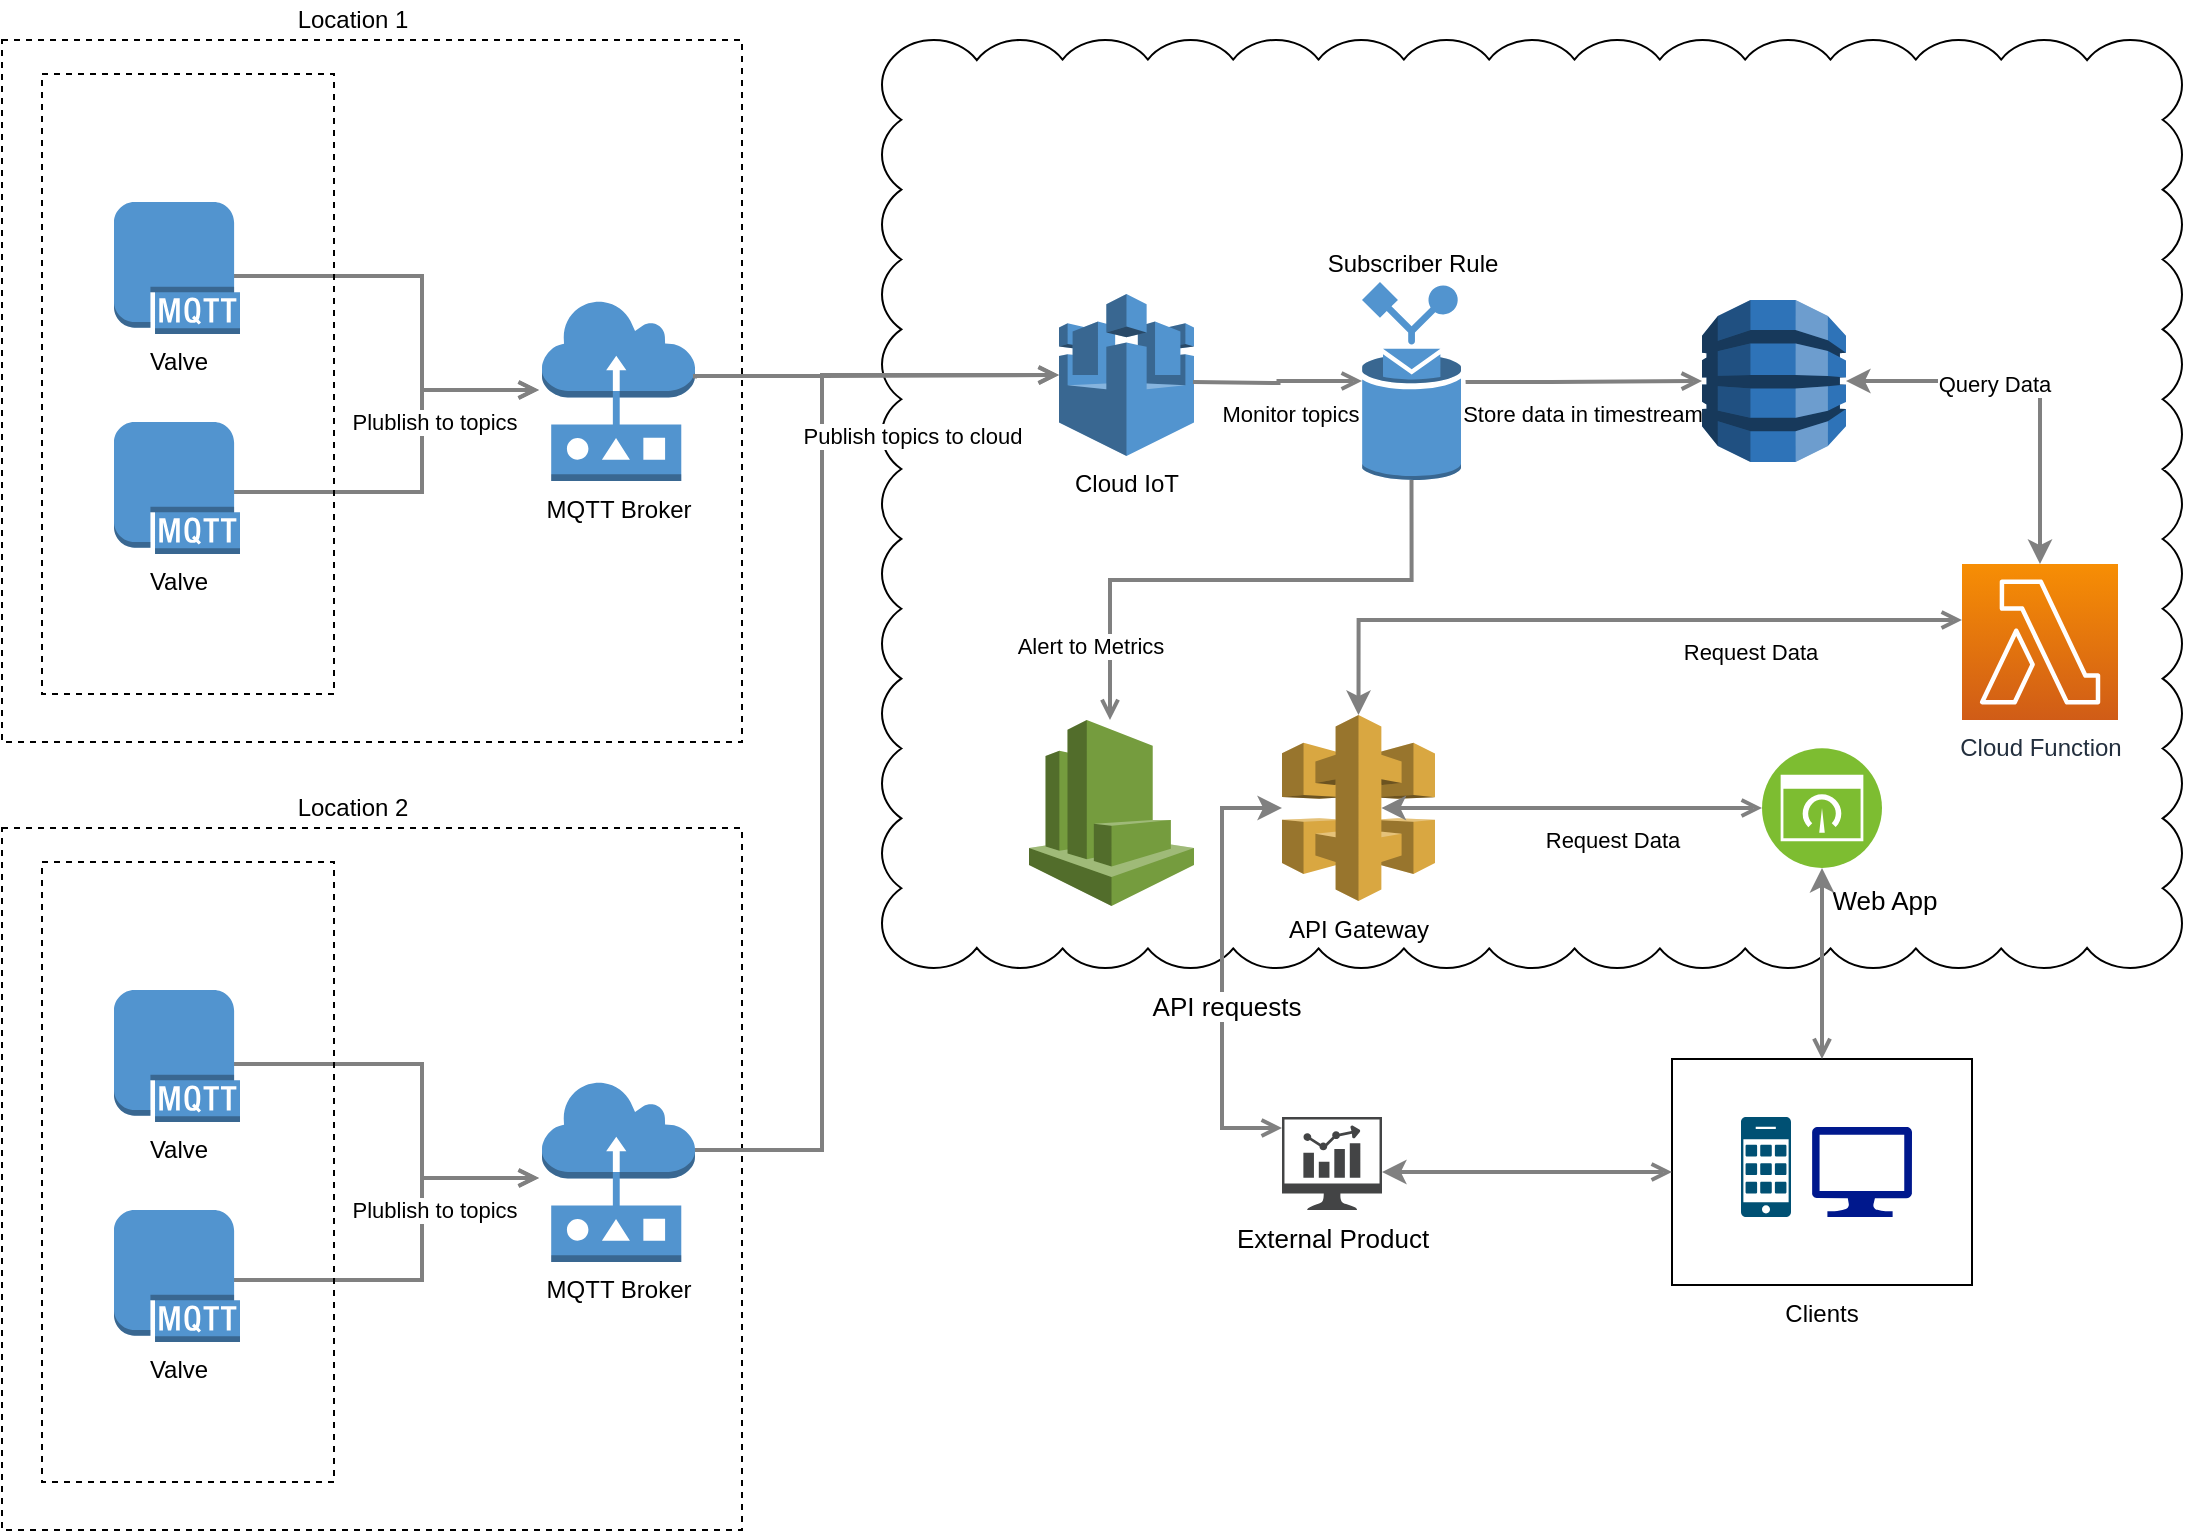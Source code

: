<mxfile version="14.9.1" type="github">
  <diagram id="Ht1M8jgEwFfnCIfOTk4-" name="Page-1">
    <mxGraphModel dx="1422" dy="1593" grid="1" gridSize="10" guides="1" tooltips="1" connect="1" arrows="1" fold="1" page="1" pageScale="1" pageWidth="1169" pageHeight="827" math="0" shadow="0">
      <root>
        <mxCell id="0" />
        <mxCell id="1" parent="0" />
        <mxCell id="oc2KEHiFoT-k8S5DnZOh-53" value="Clients" style="rounded=0;whiteSpace=wrap;html=1;labelPosition=center;verticalLabelPosition=bottom;align=center;verticalAlign=top;" vertex="1" parent="1">
          <mxGeometry x="855" y="-254.5" width="150" height="113" as="geometry" />
        </mxCell>
        <mxCell id="oc2KEHiFoT-k8S5DnZOh-27" value="" style="whiteSpace=wrap;html=1;shape=mxgraph.basic.cloud_rect" vertex="1" parent="1">
          <mxGeometry x="460" y="-764" width="650" height="464" as="geometry" />
        </mxCell>
        <mxCell id="oc2KEHiFoT-k8S5DnZOh-9" value="" style="rounded=0;whiteSpace=wrap;html=1;dashed=1;labelBackgroundColor=#ffffff;fillColor=none;gradientColor=none;" vertex="1" parent="1">
          <mxGeometry x="20" y="-764" width="370" height="351" as="geometry" />
        </mxCell>
        <mxCell id="oc2KEHiFoT-k8S5DnZOh-19" value="" style="rounded=0;whiteSpace=wrap;html=1;dashed=1;labelBackgroundColor=#ffffff;fillColor=none;gradientColor=none;" vertex="1" parent="1">
          <mxGeometry x="20" y="-370" width="370" height="351" as="geometry" />
        </mxCell>
        <mxCell id="UEzPUAAOIrF-is8g5C7q-172" style="edgeStyle=orthogonalEdgeStyle;rounded=0;orthogonalLoop=1;jettySize=auto;html=1;startArrow=none;startFill=0;endArrow=open;endFill=0;strokeColor=#808080;strokeWidth=2;" parent="1" edge="1">
          <mxGeometry relative="1" as="geometry">
            <Array as="points">
              <mxPoint x="230" y="-646" />
              <mxPoint x="230" y="-589" />
            </Array>
            <mxPoint x="131" y="-646" as="sourcePoint" />
            <mxPoint x="288.5" y="-589" as="targetPoint" />
          </mxGeometry>
        </mxCell>
        <mxCell id="UEzPUAAOIrF-is8g5C7q-173" style="edgeStyle=orthogonalEdgeStyle;rounded=0;orthogonalLoop=1;jettySize=auto;html=1;startArrow=none;startFill=0;endArrow=open;endFill=0;strokeColor=#808080;strokeWidth=2;" parent="1" edge="1">
          <mxGeometry relative="1" as="geometry">
            <Array as="points">
              <mxPoint x="230" y="-538" />
              <mxPoint x="230" y="-589" />
            </Array>
            <mxPoint x="131" y="-538" as="sourcePoint" />
            <mxPoint x="288.5" y="-589" as="targetPoint" />
          </mxGeometry>
        </mxCell>
        <mxCell id="oc2KEHiFoT-k8S5DnZOh-8" value="Plublish to topics" style="edgeLabel;html=1;align=center;verticalAlign=middle;resizable=0;points=[];" vertex="1" connectable="0" parent="UEzPUAAOIrF-is8g5C7q-173">
          <mxGeometry x="0.602" y="1" relative="1" as="geometry">
            <mxPoint x="-11" y="17" as="offset" />
          </mxGeometry>
        </mxCell>
        <mxCell id="UEzPUAAOIrF-is8g5C7q-155" value="" style="rounded=0;whiteSpace=wrap;html=1;dashed=1;labelBackgroundColor=#ffffff;fillColor=none;gradientColor=none;" parent="1" vertex="1">
          <mxGeometry x="40" y="-747" width="146" height="310" as="geometry" />
        </mxCell>
        <mxCell id="oc2KEHiFoT-k8S5DnZOh-1" value="Valve" style="outlineConnect=0;dashed=0;verticalLabelPosition=bottom;verticalAlign=top;align=center;html=1;shape=mxgraph.aws3.mqtt_protocol;fillColor=#5294CF;gradientColor=none;" vertex="1" parent="1">
          <mxGeometry x="76" y="-683" width="63" height="66" as="geometry" />
        </mxCell>
        <mxCell id="oc2KEHiFoT-k8S5DnZOh-2" value="MQTT Broker" style="outlineConnect=0;dashed=0;verticalLabelPosition=bottom;verticalAlign=top;align=center;html=1;shape=mxgraph.aws3.sensor;fillColor=#5294CF;gradientColor=none;" vertex="1" parent="1">
          <mxGeometry x="290" y="-633.5" width="76.5" height="90" as="geometry" />
        </mxCell>
        <mxCell id="oc2KEHiFoT-k8S5DnZOh-3" value="Valve" style="outlineConnect=0;dashed=0;verticalLabelPosition=bottom;verticalAlign=top;align=center;html=1;shape=mxgraph.aws3.mqtt_protocol;fillColor=#5294CF;gradientColor=none;" vertex="1" parent="1">
          <mxGeometry x="76" y="-573" width="63" height="66" as="geometry" />
        </mxCell>
        <mxCell id="oc2KEHiFoT-k8S5DnZOh-10" value="Location 1" style="text;html=1;align=center;verticalAlign=middle;resizable=0;points=[];autosize=1;strokeColor=none;" vertex="1" parent="1">
          <mxGeometry x="160" y="-784" width="70" height="20" as="geometry" />
        </mxCell>
        <mxCell id="oc2KEHiFoT-k8S5DnZOh-11" value="Cloud IoT" style="outlineConnect=0;dashed=0;verticalLabelPosition=bottom;verticalAlign=top;align=center;html=1;shape=mxgraph.aws3.aws_iot;fillColor=#5294CF;gradientColor=none;" vertex="1" parent="1">
          <mxGeometry x="548.5" y="-637" width="67.5" height="81" as="geometry" />
        </mxCell>
        <mxCell id="oc2KEHiFoT-k8S5DnZOh-12" style="edgeStyle=orthogonalEdgeStyle;rounded=0;orthogonalLoop=1;jettySize=auto;html=1;startArrow=none;startFill=0;endArrow=open;endFill=0;strokeColor=#808080;strokeWidth=2;" edge="1" parent="1">
          <mxGeometry relative="1" as="geometry">
            <Array as="points">
              <mxPoint x="230" y="-252" />
              <mxPoint x="230" y="-195" />
            </Array>
            <mxPoint x="131" y="-252" as="sourcePoint" />
            <mxPoint x="288.5" y="-195" as="targetPoint" />
          </mxGeometry>
        </mxCell>
        <mxCell id="oc2KEHiFoT-k8S5DnZOh-13" style="edgeStyle=orthogonalEdgeStyle;rounded=0;orthogonalLoop=1;jettySize=auto;html=1;startArrow=none;startFill=0;endArrow=open;endFill=0;strokeColor=#808080;strokeWidth=2;" edge="1" parent="1">
          <mxGeometry relative="1" as="geometry">
            <Array as="points">
              <mxPoint x="230" y="-144" />
              <mxPoint x="230" y="-195" />
            </Array>
            <mxPoint x="131" y="-144" as="sourcePoint" />
            <mxPoint x="288.5" y="-195" as="targetPoint" />
          </mxGeometry>
        </mxCell>
        <mxCell id="oc2KEHiFoT-k8S5DnZOh-14" value="Plublish to topics" style="edgeLabel;html=1;align=center;verticalAlign=middle;resizable=0;points=[];" vertex="1" connectable="0" parent="oc2KEHiFoT-k8S5DnZOh-13">
          <mxGeometry x="0.602" y="1" relative="1" as="geometry">
            <mxPoint x="-11" y="17" as="offset" />
          </mxGeometry>
        </mxCell>
        <mxCell id="oc2KEHiFoT-k8S5DnZOh-15" value="" style="rounded=0;whiteSpace=wrap;html=1;dashed=1;labelBackgroundColor=#ffffff;fillColor=none;gradientColor=none;" vertex="1" parent="1">
          <mxGeometry x="40" y="-353" width="146" height="310" as="geometry" />
        </mxCell>
        <mxCell id="oc2KEHiFoT-k8S5DnZOh-16" value="Valve" style="outlineConnect=0;dashed=0;verticalLabelPosition=bottom;verticalAlign=top;align=center;html=1;shape=mxgraph.aws3.mqtt_protocol;fillColor=#5294CF;gradientColor=none;" vertex="1" parent="1">
          <mxGeometry x="76" y="-289" width="63" height="66" as="geometry" />
        </mxCell>
        <mxCell id="oc2KEHiFoT-k8S5DnZOh-17" value="MQTT Broker" style="outlineConnect=0;dashed=0;verticalLabelPosition=bottom;verticalAlign=top;align=center;html=1;shape=mxgraph.aws3.sensor;fillColor=#5294CF;gradientColor=none;" vertex="1" parent="1">
          <mxGeometry x="290" y="-243" width="76.5" height="90" as="geometry" />
        </mxCell>
        <mxCell id="oc2KEHiFoT-k8S5DnZOh-18" value="Valve" style="outlineConnect=0;dashed=0;verticalLabelPosition=bottom;verticalAlign=top;align=center;html=1;shape=mxgraph.aws3.mqtt_protocol;fillColor=#5294CF;gradientColor=none;" vertex="1" parent="1">
          <mxGeometry x="76" y="-179" width="63" height="66" as="geometry" />
        </mxCell>
        <mxCell id="oc2KEHiFoT-k8S5DnZOh-20" value="Location 2" style="text;html=1;align=center;verticalAlign=middle;resizable=0;points=[];autosize=1;strokeColor=none;" vertex="1" parent="1">
          <mxGeometry x="160" y="-390" width="70" height="20" as="geometry" />
        </mxCell>
        <mxCell id="oc2KEHiFoT-k8S5DnZOh-22" style="edgeStyle=orthogonalEdgeStyle;rounded=0;orthogonalLoop=1;jettySize=auto;html=1;startArrow=none;startFill=0;endArrow=open;endFill=0;strokeColor=#808080;strokeWidth=2;entryX=0;entryY=0.5;entryDx=0;entryDy=0;entryPerimeter=0;" edge="1" parent="1" target="oc2KEHiFoT-k8S5DnZOh-11">
          <mxGeometry relative="1" as="geometry">
            <Array as="points">
              <mxPoint x="430" y="-209" />
              <mxPoint x="430" y="-596" />
            </Array>
            <mxPoint x="366.5" y="-209" as="sourcePoint" />
            <mxPoint x="540" y="-420" as="targetPoint" />
          </mxGeometry>
        </mxCell>
        <mxCell id="oc2KEHiFoT-k8S5DnZOh-23" value="Publish topics to cloud" style="edgeLabel;html=1;align=center;verticalAlign=middle;resizable=0;points=[];" vertex="1" connectable="0" parent="oc2KEHiFoT-k8S5DnZOh-22">
          <mxGeometry x="0.602" y="1" relative="1" as="geometry">
            <mxPoint x="40" y="31" as="offset" />
          </mxGeometry>
        </mxCell>
        <mxCell id="oc2KEHiFoT-k8S5DnZOh-28" value="Subscriber Rule" style="outlineConnect=0;dashed=0;verticalLabelPosition=top;verticalAlign=bottom;align=center;html=1;shape=mxgraph.aws3.rule;fillColor=#5294CF;gradientColor=none;flipV=0;labelPosition=center;" vertex="1" parent="1">
          <mxGeometry x="700" y="-643" width="49.5" height="99" as="geometry" />
        </mxCell>
        <mxCell id="oc2KEHiFoT-k8S5DnZOh-29" value="" style="outlineConnect=0;dashed=0;verticalLabelPosition=bottom;verticalAlign=top;align=center;html=1;shape=mxgraph.aws3.cloudwatch;fillColor=#759C3E;gradientColor=none;" vertex="1" parent="1">
          <mxGeometry x="533.5" y="-424" width="82.5" height="93" as="geometry" />
        </mxCell>
        <mxCell id="oc2KEHiFoT-k8S5DnZOh-31" style="edgeStyle=orthogonalEdgeStyle;rounded=0;orthogonalLoop=1;jettySize=auto;html=1;startArrow=none;startFill=0;endArrow=open;endFill=0;strokeColor=#808080;strokeWidth=2;exitX=0.5;exitY=1;exitDx=0;exitDy=0;exitPerimeter=0;" edge="1" parent="1" source="oc2KEHiFoT-k8S5DnZOh-28" target="oc2KEHiFoT-k8S5DnZOh-29">
          <mxGeometry relative="1" as="geometry">
            <Array as="points">
              <mxPoint x="725" y="-494" />
              <mxPoint x="574" y="-494" />
            </Array>
            <mxPoint x="719.5" y="-294.5" as="sourcePoint" />
            <mxPoint x="877" y="-345.5" as="targetPoint" />
          </mxGeometry>
        </mxCell>
        <mxCell id="oc2KEHiFoT-k8S5DnZOh-32" value="Alert to Metrics" style="edgeLabel;html=1;align=center;verticalAlign=middle;resizable=0;points=[];" vertex="1" connectable="0" parent="oc2KEHiFoT-k8S5DnZOh-31">
          <mxGeometry x="0.602" y="1" relative="1" as="geometry">
            <mxPoint x="-11" y="17" as="offset" />
          </mxGeometry>
        </mxCell>
        <mxCell id="oc2KEHiFoT-k8S5DnZOh-33" style="edgeStyle=orthogonalEdgeStyle;rounded=0;orthogonalLoop=1;jettySize=auto;html=1;startArrow=none;startFill=0;endArrow=open;endFill=0;strokeColor=#808080;strokeWidth=2;" edge="1" parent="1" target="oc2KEHiFoT-k8S5DnZOh-28">
          <mxGeometry relative="1" as="geometry">
            <Array as="points" />
            <mxPoint x="615.5" y="-593" as="sourcePoint" />
            <mxPoint x="773" y="-644" as="targetPoint" />
          </mxGeometry>
        </mxCell>
        <mxCell id="oc2KEHiFoT-k8S5DnZOh-34" value="Monitor topics" style="edgeLabel;html=1;align=center;verticalAlign=middle;resizable=0;points=[];" vertex="1" connectable="0" parent="oc2KEHiFoT-k8S5DnZOh-33">
          <mxGeometry x="0.602" y="1" relative="1" as="geometry">
            <mxPoint x="-19" y="17" as="offset" />
          </mxGeometry>
        </mxCell>
        <mxCell id="oc2KEHiFoT-k8S5DnZOh-37" value="" style="outlineConnect=0;dashed=0;verticalLabelPosition=bottom;verticalAlign=top;align=center;html=1;shape=mxgraph.aws3.dynamo_db;fillColor=#2E73B8;gradientColor=none;" vertex="1" parent="1">
          <mxGeometry x="870" y="-634" width="72" height="81" as="geometry" />
        </mxCell>
        <mxCell id="oc2KEHiFoT-k8S5DnZOh-38" style="edgeStyle=orthogonalEdgeStyle;rounded=0;orthogonalLoop=1;jettySize=auto;html=1;startArrow=none;startFill=0;endArrow=open;endFill=0;strokeColor=#808080;strokeWidth=2;entryX=0;entryY=0.5;entryDx=0;entryDy=0;entryPerimeter=0;" edge="1" parent="1" target="oc2KEHiFoT-k8S5DnZOh-37">
          <mxGeometry relative="1" as="geometry">
            <Array as="points">
              <mxPoint x="753" y="-593" />
              <mxPoint x="795" y="-593" />
            </Array>
            <mxPoint x="752.75" y="-594" as="sourcePoint" />
            <mxPoint x="837.25" y="-594.5" as="targetPoint" />
          </mxGeometry>
        </mxCell>
        <mxCell id="oc2KEHiFoT-k8S5DnZOh-39" value="Store data in timestream" style="edgeLabel;html=1;align=center;verticalAlign=middle;resizable=0;points=[];" vertex="1" connectable="0" parent="oc2KEHiFoT-k8S5DnZOh-38">
          <mxGeometry x="0.602" y="1" relative="1" as="geometry">
            <mxPoint x="-37" y="17" as="offset" />
          </mxGeometry>
        </mxCell>
        <mxCell id="oc2KEHiFoT-k8S5DnZOh-40" value="API Gateway" style="outlineConnect=0;dashed=0;verticalLabelPosition=bottom;verticalAlign=top;align=center;html=1;shape=mxgraph.aws3.api_gateway;fillColor=#D9A741;gradientColor=none;" vertex="1" parent="1">
          <mxGeometry x="660" y="-426.5" width="76.5" height="93" as="geometry" />
        </mxCell>
        <mxCell id="oc2KEHiFoT-k8S5DnZOh-41" style="edgeStyle=orthogonalEdgeStyle;rounded=0;orthogonalLoop=1;jettySize=auto;html=1;startArrow=classic;startFill=1;endArrow=open;endFill=0;strokeColor=#808080;strokeWidth=2;exitX=0.5;exitY=0;exitDx=0;exitDy=0;exitPerimeter=0;" edge="1" parent="1" source="oc2KEHiFoT-k8S5DnZOh-40">
          <mxGeometry relative="1" as="geometry">
            <Array as="points">
              <mxPoint x="698" y="-474" />
            </Array>
            <mxPoint x="760" y="-474" as="sourcePoint" />
            <mxPoint x="1000" y="-474" as="targetPoint" />
          </mxGeometry>
        </mxCell>
        <mxCell id="oc2KEHiFoT-k8S5DnZOh-42" value="Request Data" style="edgeLabel;html=1;align=center;verticalAlign=middle;resizable=0;points=[];" vertex="1" connectable="0" parent="oc2KEHiFoT-k8S5DnZOh-41">
          <mxGeometry x="0.602" y="1" relative="1" as="geometry">
            <mxPoint x="-37" y="17" as="offset" />
          </mxGeometry>
        </mxCell>
        <mxCell id="oc2KEHiFoT-k8S5DnZOh-44" style="edgeStyle=orthogonalEdgeStyle;rounded=0;orthogonalLoop=1;jettySize=auto;html=1;entryX=1;entryY=0.5;entryDx=0;entryDy=0;entryPerimeter=0;startArrow=classic;startFill=1;strokeColor=#808080;strokeWidth=2;" edge="1" parent="1" source="oc2KEHiFoT-k8S5DnZOh-43" target="oc2KEHiFoT-k8S5DnZOh-37">
          <mxGeometry relative="1" as="geometry">
            <Array as="points">
              <mxPoint x="1039" y="-593" />
            </Array>
          </mxGeometry>
        </mxCell>
        <mxCell id="oc2KEHiFoT-k8S5DnZOh-45" value="Query Data" style="edgeLabel;html=1;align=center;verticalAlign=middle;resizable=0;points=[];" vertex="1" connectable="0" parent="oc2KEHiFoT-k8S5DnZOh-44">
          <mxGeometry x="0.226" y="1" relative="1" as="geometry">
            <mxPoint x="1" as="offset" />
          </mxGeometry>
        </mxCell>
        <mxCell id="oc2KEHiFoT-k8S5DnZOh-43" value="Cloud Function" style="points=[[0,0,0],[0.25,0,0],[0.5,0,0],[0.75,0,0],[1,0,0],[0,1,0],[0.25,1,0],[0.5,1,0],[0.75,1,0],[1,1,0],[0,0.25,0],[0,0.5,0],[0,0.75,0],[1,0.25,0],[1,0.5,0],[1,0.75,0]];outlineConnect=0;fontColor=#232F3E;gradientColor=#F78E04;gradientDirection=north;fillColor=#D05C17;strokeColor=#ffffff;dashed=0;verticalLabelPosition=bottom;verticalAlign=top;align=center;html=1;fontSize=12;fontStyle=0;aspect=fixed;shape=mxgraph.aws4.resourceIcon;resIcon=mxgraph.aws4.lambda;" vertex="1" parent="1">
          <mxGeometry x="1000" y="-502" width="78" height="78" as="geometry" />
        </mxCell>
        <mxCell id="oc2KEHiFoT-k8S5DnZOh-24" style="edgeStyle=orthogonalEdgeStyle;rounded=0;orthogonalLoop=1;jettySize=auto;html=1;startArrow=none;startFill=0;endArrow=open;endFill=0;strokeColor=#808080;strokeWidth=2;exitX=1;exitY=0.43;exitDx=0;exitDy=0;exitPerimeter=0;entryX=0;entryY=0.5;entryDx=0;entryDy=0;entryPerimeter=0;" edge="1" parent="1" source="oc2KEHiFoT-k8S5DnZOh-2" target="oc2KEHiFoT-k8S5DnZOh-11">
          <mxGeometry relative="1" as="geometry">
            <Array as="points">
              <mxPoint x="367" y="-596" />
              <mxPoint x="430" y="-596" />
            </Array>
            <mxPoint x="376.5" y="-199" as="sourcePoint" />
            <mxPoint x="540" y="-419" as="targetPoint" />
          </mxGeometry>
        </mxCell>
        <mxCell id="oc2KEHiFoT-k8S5DnZOh-47" value="&lt;font color=&quot;#000000&quot; style=&quot;font-size: 13px;&quot;&gt;Web App&lt;/font&gt;" style="aspect=fixed;perimeter=ellipsePerimeter;html=1;align=center;shadow=0;dashed=0;fontColor=#4277BB;labelBackgroundColor=#ffffff;fontSize=13;spacingTop=2;image;image=img/lib/ibm/infrastructure/dashboard.svg;labelPosition=center;verticalLabelPosition=bottom;verticalAlign=top;spacingRight=0;spacingLeft=62;" vertex="1" parent="1">
          <mxGeometry x="900" y="-410" width="60" height="60" as="geometry" />
        </mxCell>
        <mxCell id="oc2KEHiFoT-k8S5DnZOh-48" style="edgeStyle=orthogonalEdgeStyle;rounded=0;orthogonalLoop=1;jettySize=auto;html=1;startArrow=classic;startFill=1;endArrow=open;endFill=0;strokeColor=#808080;strokeWidth=2;exitX=0.65;exitY=0.5;exitDx=0;exitDy=0;exitPerimeter=0;entryX=0;entryY=0.5;entryDx=0;entryDy=0;" edge="1" parent="1" source="oc2KEHiFoT-k8S5DnZOh-40" target="oc2KEHiFoT-k8S5DnZOh-47">
          <mxGeometry relative="1" as="geometry">
            <Array as="points">
              <mxPoint x="870" y="-380" />
            </Array>
            <mxPoint x="790" y="-356.25" as="sourcePoint" />
            <mxPoint x="1091.75" y="-403.75" as="targetPoint" />
          </mxGeometry>
        </mxCell>
        <mxCell id="oc2KEHiFoT-k8S5DnZOh-49" value="Request Data" style="edgeLabel;html=1;align=center;verticalAlign=middle;resizable=0;points=[];" vertex="1" connectable="0" parent="oc2KEHiFoT-k8S5DnZOh-48">
          <mxGeometry x="0.602" y="1" relative="1" as="geometry">
            <mxPoint x="-37" y="17" as="offset" />
          </mxGeometry>
        </mxCell>
        <mxCell id="oc2KEHiFoT-k8S5DnZOh-51" value="" style="points=[[0.015,0.015,0],[0.985,0.015,0],[0.985,0.985,0],[0.015,0.985,0],[0.25,0,0],[0.5,0,0],[0.75,0,0],[1,0.25,0],[1,0.5,0],[1,0.75,0],[0.75,1,0],[0.5,1,0],[0.25,1,0],[0,0.75,0],[0,0.5,0],[0,0.25,0]];verticalLabelPosition=bottom;html=1;verticalAlign=top;aspect=fixed;align=center;pointerEvents=1;shape=mxgraph.cisco19.cell_phone;fillColor=#005073;strokeColor=none;" vertex="1" parent="1">
          <mxGeometry x="889.5" y="-225.5" width="25" height="50" as="geometry" />
        </mxCell>
        <mxCell id="oc2KEHiFoT-k8S5DnZOh-52" value="" style="aspect=fixed;pointerEvents=1;shadow=0;dashed=0;html=1;strokeColor=none;labelPosition=center;verticalLabelPosition=bottom;verticalAlign=top;align=center;fillColor=#00188D;shape=mxgraph.azure.computer" vertex="1" parent="1">
          <mxGeometry x="925" y="-220.5" width="50" height="45" as="geometry" />
        </mxCell>
        <mxCell id="oc2KEHiFoT-k8S5DnZOh-54" style="edgeStyle=orthogonalEdgeStyle;rounded=0;orthogonalLoop=1;jettySize=auto;html=1;startArrow=classic;startFill=1;endArrow=open;endFill=0;strokeColor=#808080;strokeWidth=2;exitX=0.5;exitY=1;exitDx=0;exitDy=0;entryX=0.5;entryY=0;entryDx=0;entryDy=0;" edge="1" parent="1" source="oc2KEHiFoT-k8S5DnZOh-47" target="oc2KEHiFoT-k8S5DnZOh-53">
          <mxGeometry relative="1" as="geometry">
            <Array as="points">
              <mxPoint x="930" y="-270" />
              <mxPoint x="930" y="-270" />
            </Array>
            <mxPoint x="590.005" y="-153" as="sourcePoint" />
            <mxPoint x="780.28" y="-153" as="targetPoint" />
          </mxGeometry>
        </mxCell>
        <mxCell id="oc2KEHiFoT-k8S5DnZOh-60" value="External Product" style="pointerEvents=1;shadow=0;dashed=0;html=1;strokeColor=none;fillColor=#434445;aspect=fixed;labelPosition=center;verticalLabelPosition=bottom;verticalAlign=top;align=center;outlineConnect=0;shape=mxgraph.vvd.nsx_dashboard;fontSize=13;" vertex="1" parent="1">
          <mxGeometry x="660" y="-225.5" width="50" height="46.5" as="geometry" />
        </mxCell>
        <mxCell id="oc2KEHiFoT-k8S5DnZOh-61" style="edgeStyle=orthogonalEdgeStyle;rounded=0;orthogonalLoop=1;jettySize=auto;html=1;startArrow=classic;startFill=1;endArrow=open;endFill=0;strokeColor=#808080;strokeWidth=2;" edge="1" parent="1" source="oc2KEHiFoT-k8S5DnZOh-40" target="oc2KEHiFoT-k8S5DnZOh-60">
          <mxGeometry relative="1" as="geometry">
            <Array as="points">
              <mxPoint x="630" y="-380" />
              <mxPoint x="630" y="-220" />
            </Array>
            <mxPoint x="630" y="-274.5" as="sourcePoint" />
            <mxPoint x="630" y="-179" as="targetPoint" />
          </mxGeometry>
        </mxCell>
        <mxCell id="oc2KEHiFoT-k8S5DnZOh-63" value="API requests" style="edgeLabel;html=1;align=center;verticalAlign=middle;resizable=0;points=[];fontSize=13;" vertex="1" connectable="0" parent="oc2KEHiFoT-k8S5DnZOh-61">
          <mxGeometry x="0.168" y="2" relative="1" as="geometry">
            <mxPoint as="offset" />
          </mxGeometry>
        </mxCell>
        <mxCell id="oc2KEHiFoT-k8S5DnZOh-64" style="edgeStyle=orthogonalEdgeStyle;rounded=0;orthogonalLoop=1;jettySize=auto;html=1;startArrow=classic;startFill=1;endArrow=open;endFill=0;strokeColor=#808080;strokeWidth=2;entryX=0;entryY=0.5;entryDx=0;entryDy=0;" edge="1" parent="1" source="oc2KEHiFoT-k8S5DnZOh-60" target="oc2KEHiFoT-k8S5DnZOh-53">
          <mxGeometry relative="1" as="geometry">
            <Array as="points">
              <mxPoint x="855" y="-198" />
              <mxPoint x="855" y="-198" />
            </Array>
            <mxPoint x="800" y="-210" as="sourcePoint" />
            <mxPoint x="800" y="-50" as="targetPoint" />
          </mxGeometry>
        </mxCell>
      </root>
    </mxGraphModel>
  </diagram>
</mxfile>
